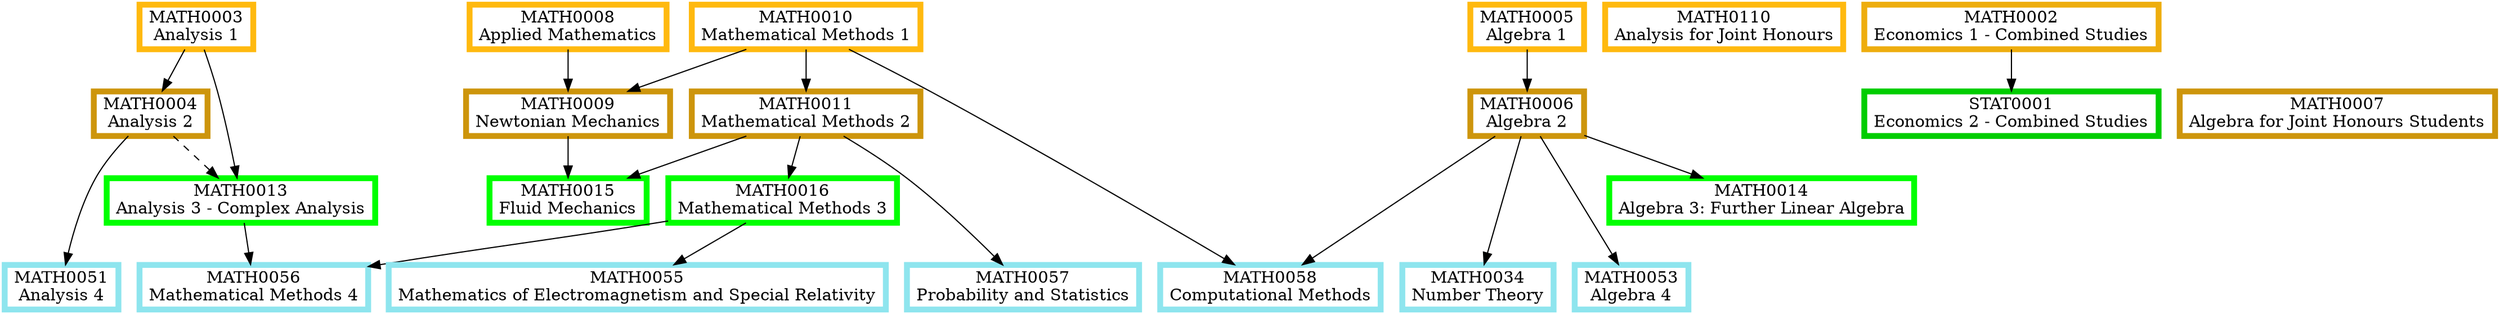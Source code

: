 digraph {
	node [fillcolor=white penwidth=5 shape=box style="filled,bold"]
	subgraph "1.0 1" {
		rank=same
		MATH0003 [label="MATH0003
Analysis 1" color=darkgoldenrod1 href="https://www.ucl.ac.uk/maths/sites/maths/files/math0003.pdf" tooltip="Year 1, term 1"]
		MATH0010 [label="MATH0010
Mathematical Methods 1" color=darkgoldenrod1 href="https://www.ucl.ac.uk/maths/sites/maths/files/math0010.pdf" tooltip="Year 1, term 1"]
		MATH0110 [label="MATH0110
Analysis for Joint Honours" color=darkgoldenrod1 href="https://www.ucl.ac.uk/maths/sites/maths/files/math0110_1.pdf" tooltip="Year 1, term 1"]
		MATH0008 [label="MATH0008
Applied Mathematics" color=darkgoldenrod1 href="https://www.ucl.ac.uk/maths/sites/maths/files/math0008.pdf" tooltip="Year 1, term 1"]
		MATH0005 [label="MATH0005
Algebra 1" color=darkgoldenrod1 href="https://www.ucl.ac.uk/maths/sites/maths/files/math0005.pdf" tooltip="Year 1, term 1"]
	}
	subgraph "1.0 1.5" {
		rank=same
		MATH0002 [label="MATH0002
Economics 1 - Combined Studies" color=darkgoldenrod2 href="https://www.ucl.ac.uk/maths/sites/maths/files/math0002.pdf" tooltip="Year 1, term 1 and 2"]
	}
	MATH0010 -> MATH0011
	MATH0003 -> MATH0004
	MATH0008 -> MATH0009
	MATH0010 -> MATH0009
	MATH0005 -> MATH0006
	subgraph "1.0 2" {
		rank=same
		MATH0011 [label="MATH0011
Mathematical Methods 2" color=darkgoldenrod3 href="https://www.ucl.ac.uk/maths/sites/maths/files/math0011_2.pdf" tooltip="Year 1, term 2"]
		MATH0004 [label="MATH0004
Analysis 2" color=darkgoldenrod3 href="https://www.ucl.ac.uk/maths/sites/maths/files/math0004.pdf" tooltip="Year 1, term 2"]
		MATH0007 [label="MATH0007
Algebra for Joint Honours Students" color=darkgoldenrod3 href="https://www.ucl.ac.uk/maths/sites/maths/files/math0007.pdf" tooltip="Year 1, term 2"]
		MATH0009 [label="MATH0009
Newtonian Mechanics" color=darkgoldenrod3 href="https://www.ucl.ac.uk/maths/sites/maths/files/math0009.pdf" tooltip="Year 1, term 2"]
		MATH0006 [label="MATH0006
Algebra 2" color=darkgoldenrod3 href="https://www.ucl.ac.uk/maths/sites/maths/files/math0006.pdf" tooltip="Year 1, term 2"]
	}
	MATH0011 -> MATH0016
	MATH0006 -> MATH0014
	MATH0011 -> MATH0015
	MATH0009 -> MATH0015
	MATH0003 -> MATH0013
	MATH0004 -> MATH0013 [style=dashed]
	subgraph "2 1" {
		rank=same
		MATH0016 [label="MATH0016
Mathematical Methods 3" color=green1 href="https://www.ucl.ac.uk/maths/sites/maths/files/math0016.pdf" tooltip="Year 2, term 1"]
		MATH0014 [label="MATH0014
Algebra 3: Further Linear Algebra" color=green1 href="https://www.ucl.ac.uk/maths/sites/maths/files/math0014.pdf" tooltip="Year 2, term 1"]
		MATH0015 [label="MATH0015
Fluid Mechanics" color=green1 href="https://www.ucl.ac.uk/maths/sites/maths/files/math0015.pdf" tooltip="Year 2, term 1"]
		MATH0013 [label="MATH0013
Analysis 3 - Complex Analysis" color=green1 href="https://www.ucl.ac.uk/maths/sites/maths/files/math0013.pdf" tooltip="Year 2, term 1"]
	}
	MATH0002 -> STAT0001
	subgraph "2 1.5" {
		rank=same
		STAT0001 [label="STAT0001
Economics 2 - Combined Studies" color=green3 href="https://www.ucl.ac.uk/maths/sites/maths/files/stat0001.pdf" tooltip="Year 2, term 1 and 2"]
	}
	MATH0004 -> MATH0051
	MATH0006 -> MATH0034
	MATH0006 -> MATH0053
	MATH0013 -> MATH0056
	MATH0016 -> MATH0056
	MATH0011 -> MATH0057
	MATH0010 -> MATH0058
	MATH0006 -> MATH0058
	MATH0016 -> MATH0055
	subgraph "2.5 2" {
		rank=same
		MATH0051 [label="MATH0051
Analysis 4" color=cadetblue2 href="https://www.ucl.ac.uk/maths/sites/maths/files/math0051.pdf" tooltip="Year 2 or 3, term 2"]
		MATH0034 [label="MATH0034
Number Theory" color=cadetblue2 href="https://www.ucl.ac.uk/maths/sites/maths/files/math0034.pdf" tooltip="Year 2 or 3, term 2"]
		MATH0053 [label="MATH0053
Algebra 4" color=cadetblue2 href="https://www.ucl.ac.uk/maths/sites/maths/files/math0053.pdf" tooltip="Year 2 or 3, term 2"]
		MATH0056 [label="MATH0056
Mathematical Methods 4" color=cadetblue2 href="https://www.ucl.ac.uk/maths/sites/maths/files/math0056.pdf" tooltip="Year 2 or 3, term 2"]
		MATH0057 [label="MATH0057
Probability and Statistics" color=cadetblue2 href="https://www.ucl.ac.uk/maths/sites/maths/files/math0057.pdf" tooltip="Year 2 or 3, term 2"]
		MATH0058 [label="MATH0058
Computational Methods" color=cadetblue2 href="https://www.ucl.ac.uk/maths/sites/maths/files/math0058.pdf" tooltip="Year 2 or 3, term 2"]
		MATH0055 [label="MATH0055
Mathematics of Electromagnetism and Special Relativity" color=cadetblue2 href="https://www.ucl.ac.uk/maths/sites/maths/files/math0055_3.pdf" tooltip="Year 2 or 3, term 2"]
	}
}
